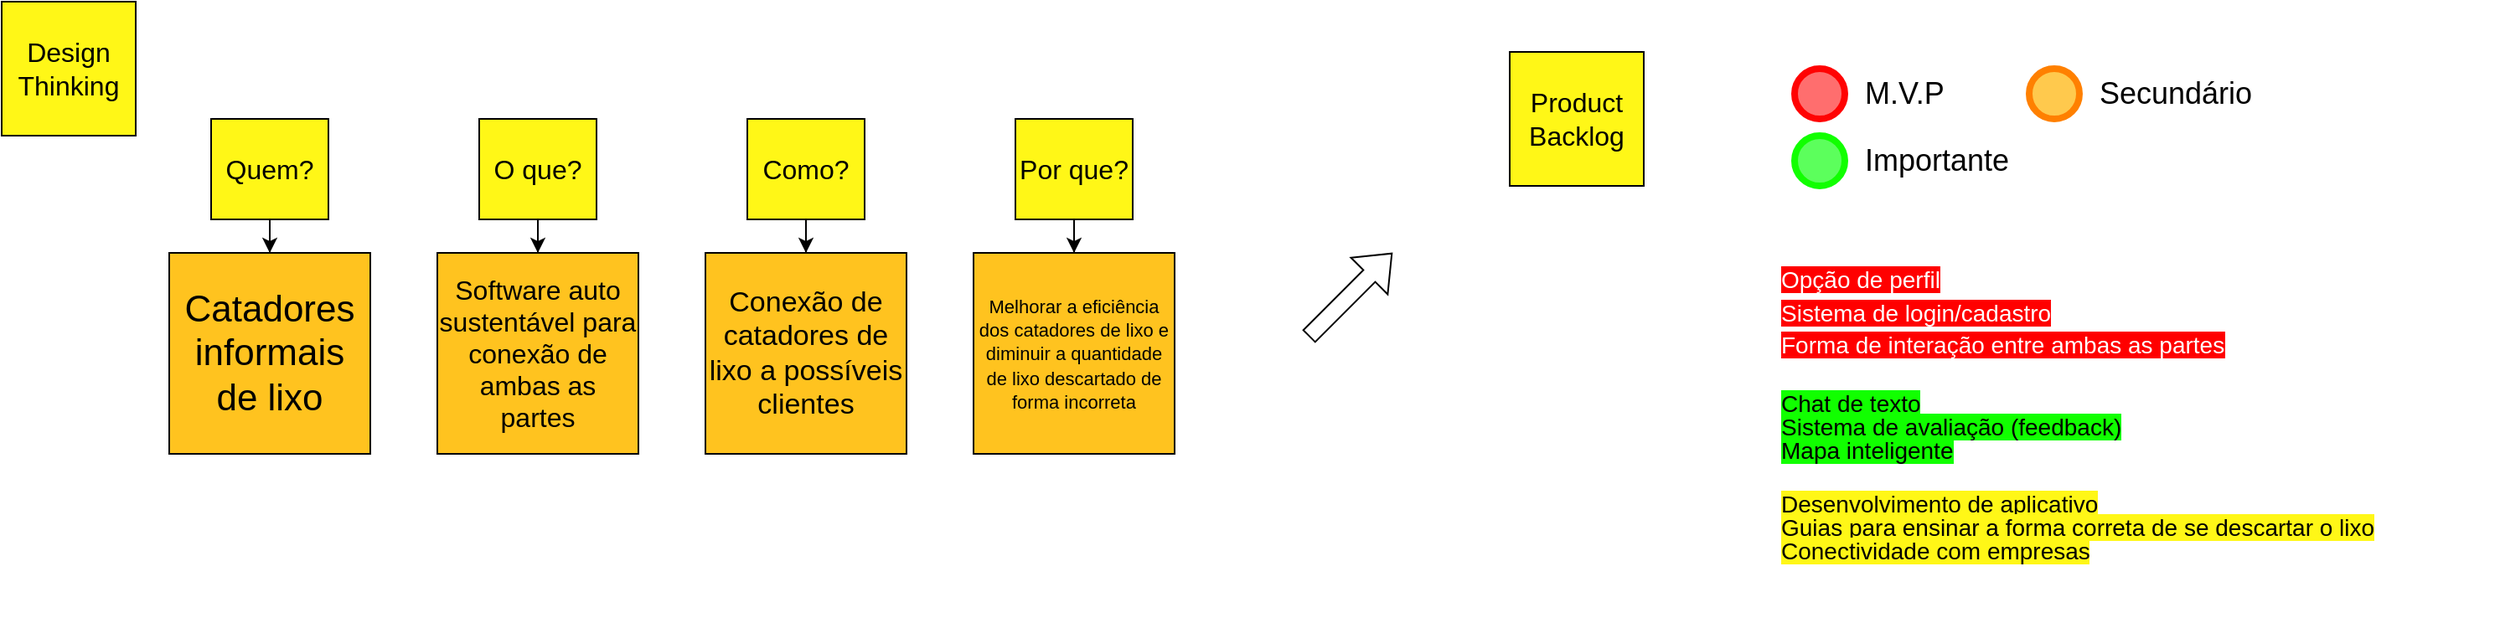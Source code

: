 <mxfile version="17.4.6" type="github">
  <diagram id="EuX7g-8AzffwRQ4VUyoB" name="Page-1">
    <mxGraphModel dx="424" dy="243" grid="1" gridSize="10" guides="1" tooltips="1" connect="1" arrows="1" fold="1" page="1" pageScale="1" pageWidth="1920" pageHeight="1200" math="0" shadow="0">
      <root>
        <mxCell id="0" />
        <mxCell id="1" parent="0" />
        <mxCell id="W_h7wsD205jmg9Gb9zEZ-4" value="&lt;font style=&quot;font-size: 22px&quot;&gt;Catadores informais de lixo&lt;/font&gt;" style="whiteSpace=wrap;html=1;fillColor=#FFC31F;" parent="1" vertex="1">
          <mxGeometry x="120" y="160" width="120" height="120" as="geometry" />
        </mxCell>
        <mxCell id="W_h7wsD205jmg9Gb9zEZ-5" value="&lt;font style=&quot;font-size: 16px&quot;&gt;Software auto sustentável para conexão de ambas as partes&lt;/font&gt;" style="whiteSpace=wrap;html=1;fillColor=#FFC31F;" parent="1" vertex="1">
          <mxGeometry x="280" y="160" width="120" height="120" as="geometry" />
        </mxCell>
        <mxCell id="W_h7wsD205jmg9Gb9zEZ-6" value="&lt;font style=&quot;font-size: 17px&quot;&gt;Conexão de catadores de lixo a possíveis clientes&lt;/font&gt;" style="whiteSpace=wrap;html=1;fillColor=#FFC31F;" parent="1" vertex="1">
          <mxGeometry x="440" y="160" width="120" height="120" as="geometry" />
        </mxCell>
        <mxCell id="W_h7wsD205jmg9Gb9zEZ-7" value="&lt;font style=&quot;font-size: 11px&quot;&gt;Melhorar a eficiência dos catadores de lixo e diminuir a quantidade de lixo descartado de forma incorreta&lt;/font&gt;" style="whiteSpace=wrap;html=1;fillColor=#FFC31F;" parent="1" vertex="1">
          <mxGeometry x="600" y="160" width="120" height="120" as="geometry" />
        </mxCell>
        <mxCell id="W_h7wsD205jmg9Gb9zEZ-8" value="&lt;font&gt;&lt;font style=&quot;font-size: 16px&quot;&gt;Design Thinking&lt;/font&gt;&lt;br&gt;&lt;/font&gt;" style="whiteSpace=wrap;html=1;fillColor=#FFF717;" parent="1" vertex="1">
          <mxGeometry x="20" y="10" width="80" height="80" as="geometry" />
        </mxCell>
        <mxCell id="W_h7wsD205jmg9Gb9zEZ-14" style="edgeStyle=orthogonalEdgeStyle;rounded=0;orthogonalLoop=1;jettySize=auto;html=1;exitX=0.5;exitY=1;exitDx=0;exitDy=0;fontSize=16;" parent="1" source="W_h7wsD205jmg9Gb9zEZ-9" target="W_h7wsD205jmg9Gb9zEZ-4" edge="1">
          <mxGeometry relative="1" as="geometry" />
        </mxCell>
        <mxCell id="W_h7wsD205jmg9Gb9zEZ-9" value="&lt;font&gt;&lt;font style=&quot;font-size: 16px&quot;&gt;Quem?&lt;/font&gt;&lt;br&gt;&lt;/font&gt;" style="whiteSpace=wrap;html=1;fillColor=#FFF717;" parent="1" vertex="1">
          <mxGeometry x="145" y="80" width="70" height="60" as="geometry" />
        </mxCell>
        <mxCell id="W_h7wsD205jmg9Gb9zEZ-15" style="edgeStyle=orthogonalEdgeStyle;rounded=0;orthogonalLoop=1;jettySize=auto;html=1;exitX=0.5;exitY=1;exitDx=0;exitDy=0;fontSize=16;" parent="1" source="W_h7wsD205jmg9Gb9zEZ-10" target="W_h7wsD205jmg9Gb9zEZ-5" edge="1">
          <mxGeometry relative="1" as="geometry" />
        </mxCell>
        <mxCell id="W_h7wsD205jmg9Gb9zEZ-10" value="&lt;font&gt;&lt;font style=&quot;font-size: 16px&quot;&gt;O que?&lt;/font&gt;&lt;br&gt;&lt;/font&gt;" style="whiteSpace=wrap;html=1;fillColor=#FFF717;" parent="1" vertex="1">
          <mxGeometry x="305" y="80" width="70" height="60" as="geometry" />
        </mxCell>
        <mxCell id="W_h7wsD205jmg9Gb9zEZ-16" style="edgeStyle=orthogonalEdgeStyle;rounded=0;orthogonalLoop=1;jettySize=auto;html=1;exitX=0.5;exitY=1;exitDx=0;exitDy=0;fontSize=16;" parent="1" source="W_h7wsD205jmg9Gb9zEZ-11" target="W_h7wsD205jmg9Gb9zEZ-6" edge="1">
          <mxGeometry relative="1" as="geometry" />
        </mxCell>
        <mxCell id="W_h7wsD205jmg9Gb9zEZ-11" value="&lt;font&gt;&lt;font style=&quot;font-size: 16px&quot;&gt;Como?&lt;/font&gt;&lt;br&gt;&lt;/font&gt;" style="whiteSpace=wrap;html=1;fillColor=#FFF717;" parent="1" vertex="1">
          <mxGeometry x="465" y="80" width="70" height="60" as="geometry" />
        </mxCell>
        <mxCell id="W_h7wsD205jmg9Gb9zEZ-17" style="edgeStyle=orthogonalEdgeStyle;rounded=0;orthogonalLoop=1;jettySize=auto;html=1;exitX=0.5;exitY=1;exitDx=0;exitDy=0;fontSize=16;" parent="1" source="W_h7wsD205jmg9Gb9zEZ-12" target="W_h7wsD205jmg9Gb9zEZ-7" edge="1">
          <mxGeometry relative="1" as="geometry" />
        </mxCell>
        <mxCell id="W_h7wsD205jmg9Gb9zEZ-12" value="&lt;font&gt;&lt;font style=&quot;font-size: 16px&quot;&gt;Por que?&lt;/font&gt;&lt;br&gt;&lt;/font&gt;" style="whiteSpace=wrap;html=1;fillColor=#FFF717;" parent="1" vertex="1">
          <mxGeometry x="625" y="80" width="70" height="60" as="geometry" />
        </mxCell>
        <mxCell id="W_h7wsD205jmg9Gb9zEZ-18" value="&lt;font&gt;&lt;font style=&quot;font-size: 16px&quot;&gt;Product Backlog&lt;/font&gt;&lt;br&gt;&lt;/font&gt;" style="whiteSpace=wrap;html=1;fillColor=#FFF717;" parent="1" vertex="1">
          <mxGeometry x="920" y="40" width="80" height="80" as="geometry" />
        </mxCell>
        <mxCell id="W_h7wsD205jmg9Gb9zEZ-19" value="" style="ellipse;whiteSpace=wrap;html=1;aspect=fixed;fontSize=11;fillColor=#FF6E6E;strokeColor=#FF0303;strokeWidth=4;" parent="1" vertex="1">
          <mxGeometry x="1090" y="50" width="30" height="30" as="geometry" />
        </mxCell>
        <mxCell id="W_h7wsD205jmg9Gb9zEZ-21" value="" style="ellipse;whiteSpace=wrap;html=1;aspect=fixed;fontSize=11;fillColor=#5CFF5C;strokeColor=#11FF00;strokeWidth=4;" parent="1" vertex="1">
          <mxGeometry x="1090" y="90" width="30" height="30" as="geometry" />
        </mxCell>
        <mxCell id="W_h7wsD205jmg9Gb9zEZ-22" value="" style="ellipse;whiteSpace=wrap;html=1;aspect=fixed;fontSize=11;fillColor=#FFC94D;strokeColor=#FF8000;strokeWidth=4;" parent="1" vertex="1">
          <mxGeometry x="1230" y="50" width="30" height="30" as="geometry" />
        </mxCell>
        <mxCell id="W_h7wsD205jmg9Gb9zEZ-23" value="&lt;font style=&quot;font-size: 18px&quot;&gt;M.V.P&lt;/font&gt;" style="text;html=1;strokeColor=none;fillColor=none;align=left;verticalAlign=middle;whiteSpace=wrap;rounded=0;fontSize=11;" parent="1" vertex="1">
          <mxGeometry x="1130" y="50" width="60" height="30" as="geometry" />
        </mxCell>
        <mxCell id="W_h7wsD205jmg9Gb9zEZ-24" value="&lt;div&gt;&lt;span style=&quot;font-size: 18px&quot;&gt;Importante&lt;/span&gt;&lt;/div&gt;" style="text;html=1;strokeColor=none;fillColor=none;align=left;verticalAlign=middle;whiteSpace=wrap;rounded=0;fontSize=11;" parent="1" vertex="1">
          <mxGeometry x="1130" y="90" width="60" height="30" as="geometry" />
        </mxCell>
        <mxCell id="W_h7wsD205jmg9Gb9zEZ-25" value="&lt;font style=&quot;font-size: 18px&quot;&gt;Secundário&lt;/font&gt;" style="text;html=1;strokeColor=none;fillColor=none;align=left;verticalAlign=middle;whiteSpace=wrap;rounded=0;fontSize=11;" parent="1" vertex="1">
          <mxGeometry x="1270" y="50" width="60" height="30" as="geometry" />
        </mxCell>
        <mxCell id="W_h7wsD205jmg9Gb9zEZ-29" value="" style="shape=flexArrow;endArrow=classic;html=1;rounded=0;fontSize=18;" parent="1" edge="1">
          <mxGeometry width="50" height="50" relative="1" as="geometry">
            <mxPoint x="800" y="210" as="sourcePoint" />
            <mxPoint x="850" y="160" as="targetPoint" />
          </mxGeometry>
        </mxCell>
        <mxCell id="UbhBKE3H_9LHpFoCL3gv-1" value="&lt;p style=&quot;line-height: 1.1&quot;&gt;&lt;font style=&quot;font-size: 14px ; line-height: 1 ; background-color: rgb(255 , 0 , 0)&quot; color=&quot;#ffffff&quot;&gt;Opção de perfil&lt;br&gt;Sistema de login/cadastro&lt;br&gt;Forma de interação entre ambas as partes&lt;/font&gt;&lt;/p&gt;&lt;p style=&quot;line-height: 0&quot;&gt;&lt;font style=&quot;font-size: 14px ; line-height: 1 ; background-color: rgb(17 , 255 , 0)&quot;&gt;Chat de texto&lt;br&gt;Sistema de avaliação (feedback)&lt;br&gt;Mapa inteligente&lt;/font&gt;&lt;/p&gt;&lt;p style=&quot;line-height: 0&quot;&gt;&lt;font style=&quot;font-size: 14px ; line-height: 1 ; background-color: rgb(255 , 247 , 23)&quot;&gt;Desenvolvimento de aplicativo&lt;br&gt;Guias para ensinar a forma correta de se descartar o lixo&lt;br&gt;Conectividade com empresas&lt;/font&gt;&lt;/p&gt;" style="text;html=1;strokeColor=none;fillColor=none;align=left;verticalAlign=middle;whiteSpace=wrap;rounded=0;fontSize=18;" vertex="1" parent="1">
          <mxGeometry x="1080" y="130" width="430" height="250" as="geometry" />
        </mxCell>
      </root>
    </mxGraphModel>
  </diagram>
</mxfile>
